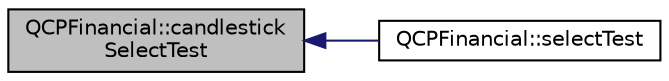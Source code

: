 digraph "QCPFinancial::candlestickSelectTest"
{
  edge [fontname="Helvetica",fontsize="10",labelfontname="Helvetica",labelfontsize="10"];
  node [fontname="Helvetica",fontsize="10",shape=record];
  rankdir="LR";
  Node1 [label="QCPFinancial::candlestick\lSelectTest",height=0.2,width=0.4,color="black", fillcolor="grey75", style="filled", fontcolor="black"];
  Node1 -> Node2 [dir="back",color="midnightblue",fontsize="10",style="solid",fontname="Helvetica"];
  Node2 [label="QCPFinancial::selectTest",height=0.2,width=0.4,color="black", fillcolor="white", style="filled",URL="$class_q_c_p_financial.html#adf6cff00a55f775487d375fe4df5e95b"];
}
